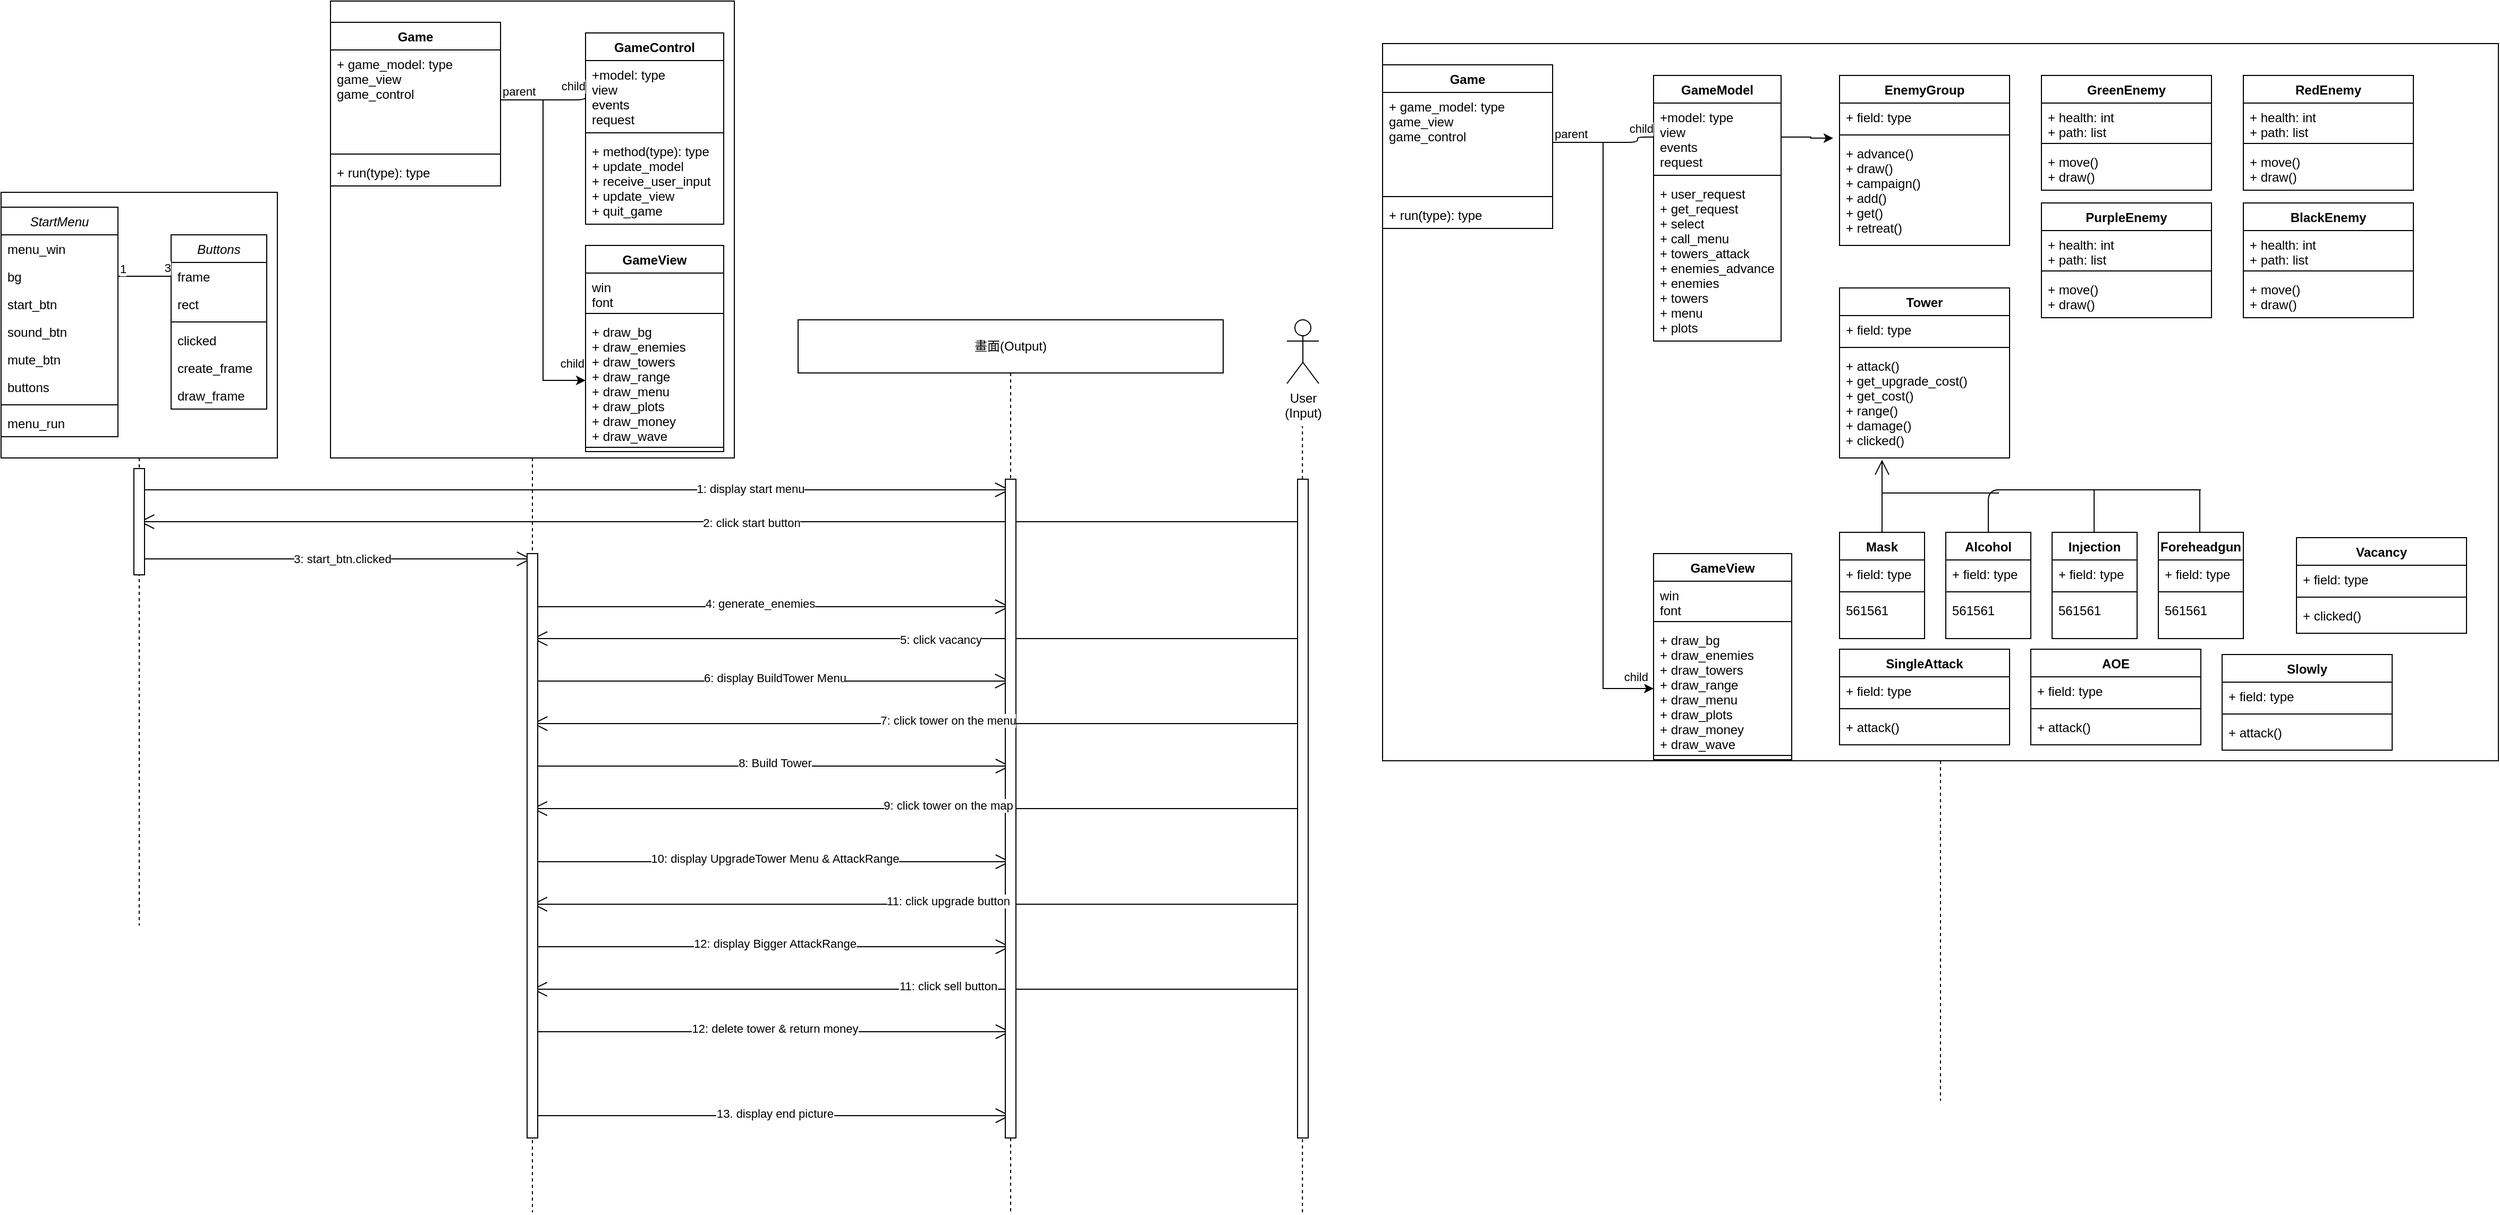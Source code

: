 <mxfile version="14.9.5" type="github">
  <diagram id="C5RBs43oDa-KdzZeNtuy" name="Page-1">
    <mxGraphModel dx="1303" dy="748" grid="1" gridSize="10" guides="1" tooltips="1" connect="1" arrows="1" fold="1" page="1" pageScale="1" pageWidth="1654" pageHeight="1169" math="0" shadow="0">
      <root>
        <mxCell id="WIyWlLk6GJQsqaUBKTNV-0" />
        <mxCell id="WIyWlLk6GJQsqaUBKTNV-1" parent="WIyWlLk6GJQsqaUBKTNV-0" />
        <mxCell id="nteBSBuD71TsZTLeSuAN-41" value="" style="shape=umlLifeline;perimeter=lifelinePerimeter;whiteSpace=wrap;html=1;container=1;collapsible=0;recursiveResize=0;outlineConnect=0;size=250;" parent="WIyWlLk6GJQsqaUBKTNV-1" vertex="1">
          <mxGeometry x="40" y="300" width="260" height="690" as="geometry" />
        </mxCell>
        <mxCell id="nteBSBuD71TsZTLeSuAN-6" value="StartMenu" style="swimlane;fontStyle=2;align=center;verticalAlign=top;childLayout=stackLayout;horizontal=1;startSize=26;horizontalStack=0;resizeParent=1;resizeLast=0;collapsible=1;marginBottom=0;rounded=0;shadow=0;strokeWidth=1;" parent="nteBSBuD71TsZTLeSuAN-41" vertex="1">
          <mxGeometry y="14" width="110" height="216" as="geometry">
            <mxRectangle x="220" y="30" width="160" height="26" as="alternateBounds" />
          </mxGeometry>
        </mxCell>
        <mxCell id="nteBSBuD71TsZTLeSuAN-7" value="menu_win" style="text;align=left;verticalAlign=top;spacingLeft=4;spacingRight=4;overflow=hidden;rotatable=0;points=[[0,0.5],[1,0.5]];portConstraint=eastwest;" parent="nteBSBuD71TsZTLeSuAN-6" vertex="1">
          <mxGeometry y="26" width="110" height="26" as="geometry" />
        </mxCell>
        <mxCell id="nteBSBuD71TsZTLeSuAN-8" value="bg" style="text;align=left;verticalAlign=top;spacingLeft=4;spacingRight=4;overflow=hidden;rotatable=0;points=[[0,0.5],[1,0.5]];portConstraint=eastwest;rounded=0;shadow=0;html=0;" parent="nteBSBuD71TsZTLeSuAN-6" vertex="1">
          <mxGeometry y="52" width="110" height="26" as="geometry" />
        </mxCell>
        <mxCell id="nteBSBuD71TsZTLeSuAN-9" value="start_btn" style="text;align=left;verticalAlign=top;spacingLeft=4;spacingRight=4;overflow=hidden;rotatable=0;points=[[0,0.5],[1,0.5]];portConstraint=eastwest;rounded=0;shadow=0;html=0;" parent="nteBSBuD71TsZTLeSuAN-6" vertex="1">
          <mxGeometry y="78" width="110" height="26" as="geometry" />
        </mxCell>
        <mxCell id="nteBSBuD71TsZTLeSuAN-10" value="sound_btn" style="text;align=left;verticalAlign=top;spacingLeft=4;spacingRight=4;overflow=hidden;rotatable=0;points=[[0,0.5],[1,0.5]];portConstraint=eastwest;rounded=0;shadow=0;html=0;" parent="nteBSBuD71TsZTLeSuAN-6" vertex="1">
          <mxGeometry y="104" width="110" height="26" as="geometry" />
        </mxCell>
        <mxCell id="nteBSBuD71TsZTLeSuAN-11" value="mute_btn" style="text;align=left;verticalAlign=top;spacingLeft=4;spacingRight=4;overflow=hidden;rotatable=0;points=[[0,0.5],[1,0.5]];portConstraint=eastwest;rounded=0;shadow=0;html=0;" parent="nteBSBuD71TsZTLeSuAN-6" vertex="1">
          <mxGeometry y="130" width="110" height="26" as="geometry" />
        </mxCell>
        <mxCell id="nteBSBuD71TsZTLeSuAN-12" value="buttons" style="text;align=left;verticalAlign=top;spacingLeft=4;spacingRight=4;overflow=hidden;rotatable=0;points=[[0,0.5],[1,0.5]];portConstraint=eastwest;rounded=0;shadow=0;html=0;" parent="nteBSBuD71TsZTLeSuAN-6" vertex="1">
          <mxGeometry y="156" width="110" height="26" as="geometry" />
        </mxCell>
        <mxCell id="nteBSBuD71TsZTLeSuAN-14" value="" style="line;html=1;strokeWidth=1;align=left;verticalAlign=middle;spacingTop=-1;spacingLeft=3;spacingRight=3;rotatable=0;labelPosition=right;points=[];portConstraint=eastwest;" parent="nteBSBuD71TsZTLeSuAN-6" vertex="1">
          <mxGeometry y="182" width="110" height="8" as="geometry" />
        </mxCell>
        <mxCell id="nteBSBuD71TsZTLeSuAN-15" value="menu_run" style="text;align=left;verticalAlign=top;spacingLeft=4;spacingRight=4;overflow=hidden;rotatable=0;points=[[0,0.5],[1,0.5]];portConstraint=eastwest;" parent="nteBSBuD71TsZTLeSuAN-6" vertex="1">
          <mxGeometry y="190" width="110" height="26" as="geometry" />
        </mxCell>
        <mxCell id="nteBSBuD71TsZTLeSuAN-18" value="Buttons" style="swimlane;fontStyle=2;align=center;verticalAlign=top;childLayout=stackLayout;horizontal=1;startSize=26;horizontalStack=0;resizeParent=1;resizeLast=0;collapsible=1;marginBottom=0;rounded=0;shadow=0;strokeWidth=1;" parent="nteBSBuD71TsZTLeSuAN-41" vertex="1">
          <mxGeometry x="160" y="40" width="90" height="164" as="geometry">
            <mxRectangle x="220" y="30" width="160" height="26" as="alternateBounds" />
          </mxGeometry>
        </mxCell>
        <mxCell id="nteBSBuD71TsZTLeSuAN-19" value="frame" style="text;align=left;verticalAlign=top;spacingLeft=4;spacingRight=4;overflow=hidden;rotatable=0;points=[[0,0.5],[1,0.5]];portConstraint=eastwest;" parent="nteBSBuD71TsZTLeSuAN-18" vertex="1">
          <mxGeometry y="26" width="90" height="26" as="geometry" />
        </mxCell>
        <mxCell id="nteBSBuD71TsZTLeSuAN-20" value="rect" style="text;align=left;verticalAlign=top;spacingLeft=4;spacingRight=4;overflow=hidden;rotatable=0;points=[[0,0.5],[1,0.5]];portConstraint=eastwest;rounded=0;shadow=0;html=0;" parent="nteBSBuD71TsZTLeSuAN-18" vertex="1">
          <mxGeometry y="52" width="90" height="26" as="geometry" />
        </mxCell>
        <mxCell id="nteBSBuD71TsZTLeSuAN-25" value="" style="line;html=1;strokeWidth=1;align=left;verticalAlign=middle;spacingTop=-1;spacingLeft=3;spacingRight=3;rotatable=0;labelPosition=right;points=[];portConstraint=eastwest;" parent="nteBSBuD71TsZTLeSuAN-18" vertex="1">
          <mxGeometry y="78" width="90" height="8" as="geometry" />
        </mxCell>
        <mxCell id="nteBSBuD71TsZTLeSuAN-28" value="clicked" style="text;align=left;verticalAlign=top;spacingLeft=4;spacingRight=4;overflow=hidden;rotatable=0;points=[[0,0.5],[1,0.5]];portConstraint=eastwest;" parent="nteBSBuD71TsZTLeSuAN-18" vertex="1">
          <mxGeometry y="86" width="90" height="26" as="geometry" />
        </mxCell>
        <mxCell id="nteBSBuD71TsZTLeSuAN-27" value="create_frame" style="text;align=left;verticalAlign=top;spacingLeft=4;spacingRight=4;overflow=hidden;rotatable=0;points=[[0,0.5],[1,0.5]];portConstraint=eastwest;" parent="nteBSBuD71TsZTLeSuAN-18" vertex="1">
          <mxGeometry y="112" width="90" height="26" as="geometry" />
        </mxCell>
        <mxCell id="nteBSBuD71TsZTLeSuAN-26" value="draw_frame" style="text;align=left;verticalAlign=top;spacingLeft=4;spacingRight=4;overflow=hidden;rotatable=0;points=[[0,0.5],[1,0.5]];portConstraint=eastwest;" parent="nteBSBuD71TsZTLeSuAN-18" vertex="1">
          <mxGeometry y="138" width="90" height="26" as="geometry" />
        </mxCell>
        <mxCell id="nteBSBuD71TsZTLeSuAN-36" value="" style="endArrow=none;html=1;edgeStyle=orthogonalEdgeStyle;entryX=0;entryY=0.5;entryDx=0;entryDy=0;exitX=1;exitY=0.5;exitDx=0;exitDy=0;" parent="nteBSBuD71TsZTLeSuAN-41" source="nteBSBuD71TsZTLeSuAN-8" target="nteBSBuD71TsZTLeSuAN-19" edge="1">
          <mxGeometry relative="1" as="geometry">
            <mxPoint x="190" y="-180" as="sourcePoint" />
            <mxPoint x="350" y="-180" as="targetPoint" />
            <Array as="points" />
          </mxGeometry>
        </mxCell>
        <mxCell id="nteBSBuD71TsZTLeSuAN-37" value="1" style="edgeLabel;resizable=0;html=1;align=left;verticalAlign=bottom;" parent="nteBSBuD71TsZTLeSuAN-36" connectable="0" vertex="1">
          <mxGeometry x="-1" relative="1" as="geometry">
            <mxPoint y="1" as="offset" />
          </mxGeometry>
        </mxCell>
        <mxCell id="nteBSBuD71TsZTLeSuAN-38" value="3" style="edgeLabel;resizable=0;html=1;align=right;verticalAlign=bottom;" parent="nteBSBuD71TsZTLeSuAN-36" connectable="0" vertex="1">
          <mxGeometry x="1" relative="1" as="geometry" />
        </mxCell>
        <mxCell id="nteBSBuD71TsZTLeSuAN-75" value="" style="shape=umlLifeline;perimeter=lifelinePerimeter;whiteSpace=wrap;html=1;container=1;collapsible=0;recursiveResize=0;outlineConnect=0;size=430;" parent="WIyWlLk6GJQsqaUBKTNV-1" vertex="1">
          <mxGeometry x="350" y="120" width="380" height="1140" as="geometry" />
        </mxCell>
        <mxCell id="nteBSBuD71TsZTLeSuAN-76" value="Game" style="swimlane;fontStyle=1;align=center;verticalAlign=top;childLayout=stackLayout;horizontal=1;startSize=26;horizontalStack=0;resizeParent=1;resizeParentMax=0;resizeLast=0;collapsible=1;marginBottom=0;" parent="nteBSBuD71TsZTLeSuAN-75" vertex="1">
          <mxGeometry y="20" width="160" height="154" as="geometry" />
        </mxCell>
        <mxCell id="nteBSBuD71TsZTLeSuAN-77" value="+ game_model: type&#xa;game_view&#xa;game_control" style="text;strokeColor=none;fillColor=none;align=left;verticalAlign=top;spacingLeft=4;spacingRight=4;overflow=hidden;rotatable=0;points=[[0,0.5],[1,0.5]];portConstraint=eastwest;" parent="nteBSBuD71TsZTLeSuAN-76" vertex="1">
          <mxGeometry y="26" width="160" height="94" as="geometry" />
        </mxCell>
        <mxCell id="nteBSBuD71TsZTLeSuAN-78" value="" style="line;strokeWidth=1;fillColor=none;align=left;verticalAlign=middle;spacingTop=-1;spacingLeft=3;spacingRight=3;rotatable=0;labelPosition=right;points=[];portConstraint=eastwest;" parent="nteBSBuD71TsZTLeSuAN-76" vertex="1">
          <mxGeometry y="120" width="160" height="8" as="geometry" />
        </mxCell>
        <mxCell id="nteBSBuD71TsZTLeSuAN-79" value="+ run(type): type" style="text;strokeColor=none;fillColor=none;align=left;verticalAlign=top;spacingLeft=4;spacingRight=4;overflow=hidden;rotatable=0;points=[[0,0.5],[1,0.5]];portConstraint=eastwest;" parent="nteBSBuD71TsZTLeSuAN-76" vertex="1">
          <mxGeometry y="128" width="160" height="26" as="geometry" />
        </mxCell>
        <mxCell id="WsGVlpXE8jQ94Zp9YOT2-1" value="GameControl" style="swimlane;fontStyle=1;align=center;verticalAlign=top;childLayout=stackLayout;horizontal=1;startSize=26;horizontalStack=0;resizeParent=1;resizeParentMax=0;resizeLast=0;collapsible=1;marginBottom=0;" parent="nteBSBuD71TsZTLeSuAN-75" vertex="1">
          <mxGeometry x="240" y="30" width="130" height="180" as="geometry" />
        </mxCell>
        <mxCell id="WsGVlpXE8jQ94Zp9YOT2-2" value="+model: type&#xa;view&#xa;events&#xa;request" style="text;strokeColor=none;fillColor=none;align=left;verticalAlign=top;spacingLeft=4;spacingRight=4;overflow=hidden;rotatable=0;points=[[0,0.5],[1,0.5]];portConstraint=eastwest;" parent="WsGVlpXE8jQ94Zp9YOT2-1" vertex="1">
          <mxGeometry y="26" width="130" height="64" as="geometry" />
        </mxCell>
        <mxCell id="WsGVlpXE8jQ94Zp9YOT2-3" value="" style="line;strokeWidth=1;fillColor=none;align=left;verticalAlign=middle;spacingTop=-1;spacingLeft=3;spacingRight=3;rotatable=0;labelPosition=right;points=[];portConstraint=eastwest;" parent="WsGVlpXE8jQ94Zp9YOT2-1" vertex="1">
          <mxGeometry y="90" width="130" height="8" as="geometry" />
        </mxCell>
        <mxCell id="WsGVlpXE8jQ94Zp9YOT2-4" value="+ method(type): type&#xa;+ update_model&#xa;+ receive_user_input&#xa;+ update_view&#xa;+ quit_game" style="text;strokeColor=none;fillColor=none;align=left;verticalAlign=top;spacingLeft=4;spacingRight=4;overflow=hidden;rotatable=0;points=[[0,0.5],[1,0.5]];portConstraint=eastwest;" parent="WsGVlpXE8jQ94Zp9YOT2-1" vertex="1">
          <mxGeometry y="98" width="130" height="82" as="geometry" />
        </mxCell>
        <mxCell id="WsGVlpXE8jQ94Zp9YOT2-5" value="" style="endArrow=none;html=1;edgeStyle=orthogonalEdgeStyle;entryX=0;entryY=0.5;entryDx=0;entryDy=0;" parent="nteBSBuD71TsZTLeSuAN-75" source="nteBSBuD71TsZTLeSuAN-77" target="WsGVlpXE8jQ94Zp9YOT2-2" edge="1">
          <mxGeometry relative="1" as="geometry">
            <mxPoint x="270" y="190" as="sourcePoint" />
            <mxPoint x="430" y="190" as="targetPoint" />
            <Array as="points">
              <mxPoint x="240" y="93" />
            </Array>
          </mxGeometry>
        </mxCell>
        <mxCell id="WsGVlpXE8jQ94Zp9YOT2-6" value="parent" style="edgeLabel;resizable=0;html=1;align=left;verticalAlign=bottom;" parent="WsGVlpXE8jQ94Zp9YOT2-5" connectable="0" vertex="1">
          <mxGeometry x="-1" relative="1" as="geometry" />
        </mxCell>
        <mxCell id="WsGVlpXE8jQ94Zp9YOT2-7" value="child" style="edgeLabel;resizable=0;html=1;align=right;verticalAlign=bottom;" parent="WsGVlpXE8jQ94Zp9YOT2-5" connectable="0" vertex="1">
          <mxGeometry x="1" relative="1" as="geometry" />
        </mxCell>
        <mxCell id="xVPf7gCmZr87tb3wmCdW-0" value="GameView" style="swimlane;fontStyle=1;align=center;verticalAlign=top;childLayout=stackLayout;horizontal=1;startSize=26;horizontalStack=0;resizeParent=1;resizeParentMax=0;resizeLast=0;collapsible=1;marginBottom=0;" parent="nteBSBuD71TsZTLeSuAN-75" vertex="1">
          <mxGeometry x="240" y="230" width="130" height="194" as="geometry" />
        </mxCell>
        <mxCell id="xVPf7gCmZr87tb3wmCdW-1" value="win&#xa;font" style="text;strokeColor=none;fillColor=none;align=left;verticalAlign=top;spacingLeft=4;spacingRight=4;overflow=hidden;rotatable=0;points=[[0,0.5],[1,0.5]];portConstraint=eastwest;" parent="xVPf7gCmZr87tb3wmCdW-0" vertex="1">
          <mxGeometry y="26" width="130" height="34" as="geometry" />
        </mxCell>
        <mxCell id="xVPf7gCmZr87tb3wmCdW-4" value="" style="line;strokeWidth=1;fillColor=none;align=left;verticalAlign=middle;spacingTop=-1;spacingLeft=3;spacingRight=3;rotatable=0;labelPosition=right;points=[];portConstraint=eastwest;" parent="xVPf7gCmZr87tb3wmCdW-0" vertex="1">
          <mxGeometry y="60" width="130" height="8" as="geometry" />
        </mxCell>
        <mxCell id="xVPf7gCmZr87tb3wmCdW-3" value="+ draw_bg&#xa;+ draw_enemies&#xa;+ draw_towers&#xa;+ draw_range&#xa;+ draw_menu&#xa;+ draw_plots&#xa;+ draw_money&#xa;+ draw_wave" style="text;strokeColor=none;fillColor=none;align=left;verticalAlign=top;spacingLeft=4;spacingRight=4;overflow=hidden;rotatable=0;points=[[0,0.5],[1,0.5]];portConstraint=eastwest;" parent="xVPf7gCmZr87tb3wmCdW-0" vertex="1">
          <mxGeometry y="68" width="130" height="118" as="geometry" />
        </mxCell>
        <mxCell id="xVPf7gCmZr87tb3wmCdW-2" value="" style="line;strokeWidth=1;fillColor=none;align=left;verticalAlign=middle;spacingTop=-1;spacingLeft=3;spacingRight=3;rotatable=0;labelPosition=right;points=[];portConstraint=eastwest;" parent="xVPf7gCmZr87tb3wmCdW-0" vertex="1">
          <mxGeometry y="186" width="130" height="8" as="geometry" />
        </mxCell>
        <mxCell id="_9xJ0etyTuwBOQNqY4Xb-1" style="edgeStyle=orthogonalEdgeStyle;rounded=0;orthogonalLoop=1;jettySize=auto;html=1;exitX=1;exitY=0.5;exitDx=0;exitDy=0;entryX=0;entryY=0.5;entryDx=0;entryDy=0;" parent="nteBSBuD71TsZTLeSuAN-75" source="nteBSBuD71TsZTLeSuAN-77" target="xVPf7gCmZr87tb3wmCdW-3" edge="1">
          <mxGeometry relative="1" as="geometry" />
        </mxCell>
        <mxCell id="FuftLEzkUaYSENS9leVJ-4" value="child" style="edgeLabel;resizable=0;html=1;align=right;verticalAlign=bottom;" parent="nteBSBuD71TsZTLeSuAN-75" connectable="0" vertex="1">
          <mxGeometry x="239.999" y="349.996" as="geometry" />
        </mxCell>
        <mxCell id="nteBSBuD71TsZTLeSuAN-73" value="" style="endArrow=open;endFill=1;endSize=12;html=1;" parent="WIyWlLk6GJQsqaUBKTNV-1" source="nteBSBuD71TsZTLeSuAN-41" target="nteBSBuD71TsZTLeSuAN-75" edge="1">
          <mxGeometry width="160" relative="1" as="geometry">
            <mxPoint x="380" y="940" as="sourcePoint" />
            <mxPoint x="540" y="940" as="targetPoint" />
          </mxGeometry>
        </mxCell>
        <mxCell id="nteBSBuD71TsZTLeSuAN-74" value="3: start_btn.clicked" style="edgeLabel;html=1;align=center;verticalAlign=middle;resizable=0;points=[];" parent="nteBSBuD71TsZTLeSuAN-73" vertex="1" connectable="0">
          <mxGeometry x="0.105" relative="1" as="geometry">
            <mxPoint x="-13" as="offset" />
          </mxGeometry>
        </mxCell>
        <mxCell id="WsGVlpXE8jQ94Zp9YOT2-0" value="畫面(Output)" style="shape=umlLifeline;perimeter=lifelinePerimeter;whiteSpace=wrap;html=1;container=1;collapsible=0;recursiveResize=0;outlineConnect=0;size=50;" parent="WIyWlLk6GJQsqaUBKTNV-1" vertex="1">
          <mxGeometry x="790" y="420" width="400" height="840" as="geometry" />
        </mxCell>
        <mxCell id="6SKt-l0n7SF471skI_Mj-5" value="" style="endArrow=open;endFill=1;endSize=12;html=1;" parent="WIyWlLk6GJQsqaUBKTNV-1" target="WsGVlpXE8jQ94Zp9YOT2-0" edge="1">
          <mxGeometry width="160" relative="1" as="geometry">
            <mxPoint x="540" y="690" as="sourcePoint" />
            <mxPoint x="700" y="690" as="targetPoint" />
          </mxGeometry>
        </mxCell>
        <mxCell id="PEocMXkibnuBXIMPjLkJ-4" value="4: generate_enemies" style="edgeLabel;html=1;align=center;verticalAlign=middle;resizable=0;points=[];" parent="WIyWlLk6GJQsqaUBKTNV-1" vertex="1" connectable="0">
          <mxGeometry x="760" y="686" as="geometry">
            <mxPoint x="-6" y="1" as="offset" />
          </mxGeometry>
        </mxCell>
        <mxCell id="PEocMXkibnuBXIMPjLkJ-9" value="" style="endArrow=open;endFill=1;endSize=12;html=1;" parent="WIyWlLk6GJQsqaUBKTNV-1" source="nteBSBuD71TsZTLeSuAN-75" target="WsGVlpXE8jQ94Zp9YOT2-0" edge="1">
          <mxGeometry width="160" relative="1" as="geometry">
            <mxPoint x="550" y="830" as="sourcePoint" />
            <mxPoint x="800" y="830" as="targetPoint" />
            <Array as="points">
              <mxPoint x="630" y="760" />
              <mxPoint x="870" y="760" />
            </Array>
          </mxGeometry>
        </mxCell>
        <mxCell id="yFMV36JGLBhfF26aKYtW-0" value="User&lt;br&gt;(Input)" style="shape=umlActor;verticalLabelPosition=bottom;verticalAlign=top;html=1;outlineConnect=0;" parent="WIyWlLk6GJQsqaUBKTNV-1" vertex="1">
          <mxGeometry x="1250" y="420" width="30" height="60" as="geometry" />
        </mxCell>
        <mxCell id="yFMV36JGLBhfF26aKYtW-2" value="" style="endArrow=none;dashed=1;html=1;" parent="WIyWlLk6GJQsqaUBKTNV-1" edge="1">
          <mxGeometry width="50" height="50" relative="1" as="geometry">
            <mxPoint x="1264.6" y="1260" as="sourcePoint" />
            <mxPoint x="1264.6" y="520" as="targetPoint" />
            <Array as="points" />
          </mxGeometry>
        </mxCell>
        <mxCell id="yFMV36JGLBhfF26aKYtW-3" value="" style="endArrow=open;endFill=1;endSize=12;html=1;" parent="WIyWlLk6GJQsqaUBKTNV-1" target="nteBSBuD71TsZTLeSuAN-41" edge="1">
          <mxGeometry width="160" relative="1" as="geometry">
            <mxPoint x="1260" y="610" as="sourcePoint" />
            <mxPoint x="900" y="700" as="targetPoint" />
            <Array as="points">
              <mxPoint x="660" y="610" />
            </Array>
          </mxGeometry>
        </mxCell>
        <mxCell id="umOGOfVlJquVvVRO5XKf-19" value="" style="shape=umlLifeline;perimeter=lifelinePerimeter;whiteSpace=wrap;html=1;container=1;collapsible=0;recursiveResize=0;outlineConnect=0;size=675;" parent="WIyWlLk6GJQsqaUBKTNV-1" vertex="1">
          <mxGeometry x="1340" y="160" width="1050" height="995" as="geometry" />
        </mxCell>
        <mxCell id="umOGOfVlJquVvVRO5XKf-20" value="Game" style="swimlane;fontStyle=1;align=center;verticalAlign=top;childLayout=stackLayout;horizontal=1;startSize=26;horizontalStack=0;resizeParent=1;resizeParentMax=0;resizeLast=0;collapsible=1;marginBottom=0;" parent="umOGOfVlJquVvVRO5XKf-19" vertex="1">
          <mxGeometry y="20" width="160" height="154" as="geometry" />
        </mxCell>
        <mxCell id="umOGOfVlJquVvVRO5XKf-21" value="+ game_model: type&#xa;game_view&#xa;game_control" style="text;strokeColor=none;fillColor=none;align=left;verticalAlign=top;spacingLeft=4;spacingRight=4;overflow=hidden;rotatable=0;points=[[0,0.5],[1,0.5]];portConstraint=eastwest;" parent="umOGOfVlJquVvVRO5XKf-20" vertex="1">
          <mxGeometry y="26" width="160" height="94" as="geometry" />
        </mxCell>
        <mxCell id="umOGOfVlJquVvVRO5XKf-22" value="" style="line;strokeWidth=1;fillColor=none;align=left;verticalAlign=middle;spacingTop=-1;spacingLeft=3;spacingRight=3;rotatable=0;labelPosition=right;points=[];portConstraint=eastwest;" parent="umOGOfVlJquVvVRO5XKf-20" vertex="1">
          <mxGeometry y="120" width="160" height="8" as="geometry" />
        </mxCell>
        <mxCell id="umOGOfVlJquVvVRO5XKf-23" value="+ run(type): type" style="text;strokeColor=none;fillColor=none;align=left;verticalAlign=top;spacingLeft=4;spacingRight=4;overflow=hidden;rotatable=0;points=[[0,0.5],[1,0.5]];portConstraint=eastwest;" parent="umOGOfVlJquVvVRO5XKf-20" vertex="1">
          <mxGeometry y="128" width="160" height="26" as="geometry" />
        </mxCell>
        <mxCell id="umOGOfVlJquVvVRO5XKf-24" value="GameModel" style="swimlane;fontStyle=1;align=center;verticalAlign=top;childLayout=stackLayout;horizontal=1;startSize=26;horizontalStack=0;resizeParent=1;resizeParentMax=0;resizeLast=0;collapsible=1;marginBottom=0;" parent="umOGOfVlJquVvVRO5XKf-19" vertex="1">
          <mxGeometry x="255" y="30" width="120" height="250" as="geometry" />
        </mxCell>
        <mxCell id="umOGOfVlJquVvVRO5XKf-25" value="+model: type&#xa;view&#xa;events&#xa;request" style="text;strokeColor=none;fillColor=none;align=left;verticalAlign=top;spacingLeft=4;spacingRight=4;overflow=hidden;rotatable=0;points=[[0,0.5],[1,0.5]];portConstraint=eastwest;" parent="umOGOfVlJquVvVRO5XKf-24" vertex="1">
          <mxGeometry y="26" width="120" height="64" as="geometry" />
        </mxCell>
        <mxCell id="umOGOfVlJquVvVRO5XKf-26" value="" style="line;strokeWidth=1;fillColor=none;align=left;verticalAlign=middle;spacingTop=-1;spacingLeft=3;spacingRight=3;rotatable=0;labelPosition=right;points=[];portConstraint=eastwest;" parent="umOGOfVlJquVvVRO5XKf-24" vertex="1">
          <mxGeometry y="90" width="120" height="8" as="geometry" />
        </mxCell>
        <mxCell id="umOGOfVlJquVvVRO5XKf-27" value="+ user_request&#xa;+ get_request&#xa;+ select&#xa;+ call_menu&#xa;+ towers_attack&#xa;+ enemies_advance&#xa;+ enemies&#xa;+ towers&#xa;+ menu&#xa;+ plots" style="text;strokeColor=none;fillColor=none;align=left;verticalAlign=top;spacingLeft=4;spacingRight=4;overflow=hidden;rotatable=0;points=[[0,0.5],[1,0.5]];portConstraint=eastwest;" parent="umOGOfVlJquVvVRO5XKf-24" vertex="1">
          <mxGeometry y="98" width="120" height="152" as="geometry" />
        </mxCell>
        <mxCell id="umOGOfVlJquVvVRO5XKf-28" value="" style="endArrow=none;html=1;edgeStyle=orthogonalEdgeStyle;entryX=0;entryY=0.5;entryDx=0;entryDy=0;" parent="umOGOfVlJquVvVRO5XKf-19" source="umOGOfVlJquVvVRO5XKf-21" target="umOGOfVlJquVvVRO5XKf-25" edge="1">
          <mxGeometry relative="1" as="geometry">
            <mxPoint x="270" y="190" as="sourcePoint" />
            <mxPoint x="430" y="190" as="targetPoint" />
            <Array as="points">
              <mxPoint x="240" y="93" />
              <mxPoint x="240" y="88" />
            </Array>
          </mxGeometry>
        </mxCell>
        <mxCell id="umOGOfVlJquVvVRO5XKf-29" value="parent" style="edgeLabel;resizable=0;html=1;align=left;verticalAlign=bottom;" parent="umOGOfVlJquVvVRO5XKf-28" connectable="0" vertex="1">
          <mxGeometry x="-1" relative="1" as="geometry" />
        </mxCell>
        <mxCell id="umOGOfVlJquVvVRO5XKf-30" value="child" style="edgeLabel;resizable=0;html=1;align=right;verticalAlign=bottom;" parent="umOGOfVlJquVvVRO5XKf-28" connectable="0" vertex="1">
          <mxGeometry x="1" relative="1" as="geometry" />
        </mxCell>
        <mxCell id="umOGOfVlJquVvVRO5XKf-31" value="GameView" style="swimlane;fontStyle=1;align=center;verticalAlign=top;childLayout=stackLayout;horizontal=1;startSize=26;horizontalStack=0;resizeParent=1;resizeParentMax=0;resizeLast=0;collapsible=1;marginBottom=0;" parent="umOGOfVlJquVvVRO5XKf-19" vertex="1">
          <mxGeometry x="255" y="480" width="130" height="194" as="geometry" />
        </mxCell>
        <mxCell id="umOGOfVlJquVvVRO5XKf-32" value="win&#xa;font" style="text;strokeColor=none;fillColor=none;align=left;verticalAlign=top;spacingLeft=4;spacingRight=4;overflow=hidden;rotatable=0;points=[[0,0.5],[1,0.5]];portConstraint=eastwest;" parent="umOGOfVlJquVvVRO5XKf-31" vertex="1">
          <mxGeometry y="26" width="130" height="34" as="geometry" />
        </mxCell>
        <mxCell id="umOGOfVlJquVvVRO5XKf-33" value="" style="line;strokeWidth=1;fillColor=none;align=left;verticalAlign=middle;spacingTop=-1;spacingLeft=3;spacingRight=3;rotatable=0;labelPosition=right;points=[];portConstraint=eastwest;" parent="umOGOfVlJquVvVRO5XKf-31" vertex="1">
          <mxGeometry y="60" width="130" height="8" as="geometry" />
        </mxCell>
        <mxCell id="umOGOfVlJquVvVRO5XKf-34" value="+ draw_bg&#xa;+ draw_enemies&#xa;+ draw_towers&#xa;+ draw_range&#xa;+ draw_menu&#xa;+ draw_plots&#xa;+ draw_money&#xa;+ draw_wave" style="text;strokeColor=none;fillColor=none;align=left;verticalAlign=top;spacingLeft=4;spacingRight=4;overflow=hidden;rotatable=0;points=[[0,0.5],[1,0.5]];portConstraint=eastwest;" parent="umOGOfVlJquVvVRO5XKf-31" vertex="1">
          <mxGeometry y="68" width="130" height="118" as="geometry" />
        </mxCell>
        <mxCell id="umOGOfVlJquVvVRO5XKf-35" value="" style="line;strokeWidth=1;fillColor=none;align=left;verticalAlign=middle;spacingTop=-1;spacingLeft=3;spacingRight=3;rotatable=0;labelPosition=right;points=[];portConstraint=eastwest;" parent="umOGOfVlJquVvVRO5XKf-31" vertex="1">
          <mxGeometry y="186" width="130" height="8" as="geometry" />
        </mxCell>
        <mxCell id="umOGOfVlJquVvVRO5XKf-36" style="edgeStyle=orthogonalEdgeStyle;rounded=0;orthogonalLoop=1;jettySize=auto;html=1;exitX=1;exitY=0.5;exitDx=0;exitDy=0;entryX=0;entryY=0.5;entryDx=0;entryDy=0;" parent="umOGOfVlJquVvVRO5XKf-19" source="umOGOfVlJquVvVRO5XKf-21" target="umOGOfVlJquVvVRO5XKf-34" edge="1">
          <mxGeometry relative="1" as="geometry" />
        </mxCell>
        <mxCell id="umOGOfVlJquVvVRO5XKf-37" value="child" style="edgeLabel;resizable=0;html=1;align=right;verticalAlign=bottom;" parent="umOGOfVlJquVvVRO5XKf-19" connectable="0" vertex="1">
          <mxGeometry x="249.999" y="459.996" as="geometry">
            <mxPoint x="1" y="145" as="offset" />
          </mxGeometry>
        </mxCell>
        <mxCell id="0SJmJpMR81CniCjTsvdg-16" value="EnemyGroup" style="swimlane;fontStyle=1;align=center;verticalAlign=top;childLayout=stackLayout;horizontal=1;startSize=26;horizontalStack=0;resizeParent=1;resizeParentMax=0;resizeLast=0;collapsible=1;marginBottom=0;" parent="umOGOfVlJquVvVRO5XKf-19" vertex="1">
          <mxGeometry x="430" y="30" width="160" height="160" as="geometry">
            <mxRectangle x="1200" y="520" width="110" height="26" as="alternateBounds" />
          </mxGeometry>
        </mxCell>
        <mxCell id="0SJmJpMR81CniCjTsvdg-17" value="+ field: type" style="text;strokeColor=none;fillColor=none;align=left;verticalAlign=top;spacingLeft=4;spacingRight=4;overflow=hidden;rotatable=0;points=[[0,0.5],[1,0.5]];portConstraint=eastwest;" parent="0SJmJpMR81CniCjTsvdg-16" vertex="1">
          <mxGeometry y="26" width="160" height="26" as="geometry" />
        </mxCell>
        <mxCell id="0SJmJpMR81CniCjTsvdg-18" value="" style="line;strokeWidth=1;fillColor=none;align=left;verticalAlign=middle;spacingTop=-1;spacingLeft=3;spacingRight=3;rotatable=0;labelPosition=right;points=[];portConstraint=eastwest;" parent="0SJmJpMR81CniCjTsvdg-16" vertex="1">
          <mxGeometry y="52" width="160" height="8" as="geometry" />
        </mxCell>
        <mxCell id="0SJmJpMR81CniCjTsvdg-19" value="+ advance()&#xa;+ draw()&#xa;+ campaign()&#xa;+ add()&#xa;+ get()&#xa;+ retreat()" style="text;strokeColor=none;fillColor=none;align=left;verticalAlign=top;spacingLeft=4;spacingRight=4;overflow=hidden;rotatable=0;points=[[0,0.5],[1,0.5]];portConstraint=eastwest;" parent="0SJmJpMR81CniCjTsvdg-16" vertex="1">
          <mxGeometry y="60" width="160" height="100" as="geometry" />
        </mxCell>
        <mxCell id="_nXWcierhaTBSfkVUFGh-6" value="Tower" style="swimlane;fontStyle=1;align=center;verticalAlign=top;childLayout=stackLayout;horizontal=1;startSize=26;horizontalStack=0;resizeParent=1;resizeParentMax=0;resizeLast=0;collapsible=1;marginBottom=0;" parent="umOGOfVlJquVvVRO5XKf-19" vertex="1">
          <mxGeometry x="430" y="230" width="160" height="160" as="geometry">
            <mxRectangle x="1200" y="520" width="110" height="26" as="alternateBounds" />
          </mxGeometry>
        </mxCell>
        <mxCell id="_nXWcierhaTBSfkVUFGh-7" value="+ field: type" style="text;strokeColor=none;fillColor=none;align=left;verticalAlign=top;spacingLeft=4;spacingRight=4;overflow=hidden;rotatable=0;points=[[0,0.5],[1,0.5]];portConstraint=eastwest;" parent="_nXWcierhaTBSfkVUFGh-6" vertex="1">
          <mxGeometry y="26" width="160" height="26" as="geometry" />
        </mxCell>
        <mxCell id="_nXWcierhaTBSfkVUFGh-8" value="" style="line;strokeWidth=1;fillColor=none;align=left;verticalAlign=middle;spacingTop=-1;spacingLeft=3;spacingRight=3;rotatable=0;labelPosition=right;points=[];portConstraint=eastwest;" parent="_nXWcierhaTBSfkVUFGh-6" vertex="1">
          <mxGeometry y="52" width="160" height="8" as="geometry" />
        </mxCell>
        <mxCell id="_nXWcierhaTBSfkVUFGh-9" value="+ attack()&#xa;+ get_upgrade_cost()&#xa;+ get_cost()&#xa;+ range()&#xa;+ damage()&#xa;+ clicked()&#xa;" style="text;strokeColor=none;fillColor=none;align=left;verticalAlign=top;spacingLeft=4;spacingRight=4;overflow=hidden;rotatable=0;points=[[0,0.5],[1,0.5]];portConstraint=eastwest;" parent="_nXWcierhaTBSfkVUFGh-6" vertex="1">
          <mxGeometry y="60" width="160" height="100" as="geometry" />
        </mxCell>
        <mxCell id="nRD9O-43vGrObtDQIyZD-0" value="Mask" style="swimlane;fontStyle=1;align=center;verticalAlign=top;childLayout=stackLayout;horizontal=1;startSize=26;horizontalStack=0;resizeParent=1;resizeParentMax=0;resizeLast=0;collapsible=1;marginBottom=0;" parent="umOGOfVlJquVvVRO5XKf-19" vertex="1">
          <mxGeometry x="430" y="460" width="80" height="100" as="geometry">
            <mxRectangle x="1200" y="520" width="110" height="26" as="alternateBounds" />
          </mxGeometry>
        </mxCell>
        <mxCell id="nRD9O-43vGrObtDQIyZD-1" value="+ field: type" style="text;strokeColor=none;fillColor=none;align=left;verticalAlign=top;spacingLeft=4;spacingRight=4;overflow=hidden;rotatable=0;points=[[0,0.5],[1,0.5]];portConstraint=eastwest;" parent="nRD9O-43vGrObtDQIyZD-0" vertex="1">
          <mxGeometry y="26" width="80" height="26" as="geometry" />
        </mxCell>
        <mxCell id="nRD9O-43vGrObtDQIyZD-2" value="" style="line;strokeWidth=1;fillColor=none;align=left;verticalAlign=middle;spacingTop=-1;spacingLeft=3;spacingRight=3;rotatable=0;labelPosition=right;points=[];portConstraint=eastwest;" parent="nRD9O-43vGrObtDQIyZD-0" vertex="1">
          <mxGeometry y="52" width="80" height="8" as="geometry" />
        </mxCell>
        <mxCell id="nRD9O-43vGrObtDQIyZD-3" value="561561" style="text;strokeColor=none;fillColor=none;align=left;verticalAlign=top;spacingLeft=4;spacingRight=4;overflow=hidden;rotatable=0;points=[[0,0.5],[1,0.5]];portConstraint=eastwest;" parent="nRD9O-43vGrObtDQIyZD-0" vertex="1">
          <mxGeometry y="60" width="80" height="40" as="geometry" />
        </mxCell>
        <mxCell id="umOGOfVlJquVvVRO5XKf-40" style="edgeStyle=orthogonalEdgeStyle;rounded=0;orthogonalLoop=1;jettySize=auto;html=1;exitX=1;exitY=0.5;exitDx=0;exitDy=0;" parent="nRD9O-43vGrObtDQIyZD-0" source="nRD9O-43vGrObtDQIyZD-1" target="nRD9O-43vGrObtDQIyZD-1" edge="1">
          <mxGeometry relative="1" as="geometry" />
        </mxCell>
        <mxCell id="nRD9O-43vGrObtDQIyZD-4" value="Alcohol" style="swimlane;fontStyle=1;align=center;verticalAlign=top;childLayout=stackLayout;horizontal=1;startSize=26;horizontalStack=0;resizeParent=1;resizeParentMax=0;resizeLast=0;collapsible=1;marginBottom=0;" parent="umOGOfVlJquVvVRO5XKf-19" vertex="1">
          <mxGeometry x="530" y="460" width="80" height="100" as="geometry">
            <mxRectangle x="1200" y="520" width="110" height="26" as="alternateBounds" />
          </mxGeometry>
        </mxCell>
        <mxCell id="nRD9O-43vGrObtDQIyZD-5" value="+ field: type" style="text;strokeColor=none;fillColor=none;align=left;verticalAlign=top;spacingLeft=4;spacingRight=4;overflow=hidden;rotatable=0;points=[[0,0.5],[1,0.5]];portConstraint=eastwest;" parent="nRD9O-43vGrObtDQIyZD-4" vertex="1">
          <mxGeometry y="26" width="80" height="26" as="geometry" />
        </mxCell>
        <mxCell id="nRD9O-43vGrObtDQIyZD-6" value="" style="line;strokeWidth=1;fillColor=none;align=left;verticalAlign=middle;spacingTop=-1;spacingLeft=3;spacingRight=3;rotatable=0;labelPosition=right;points=[];portConstraint=eastwest;" parent="nRD9O-43vGrObtDQIyZD-4" vertex="1">
          <mxGeometry y="52" width="80" height="8" as="geometry" />
        </mxCell>
        <mxCell id="nRD9O-43vGrObtDQIyZD-7" value="561561" style="text;strokeColor=none;fillColor=none;align=left;verticalAlign=top;spacingLeft=4;spacingRight=4;overflow=hidden;rotatable=0;points=[[0,0.5],[1,0.5]];portConstraint=eastwest;" parent="nRD9O-43vGrObtDQIyZD-4" vertex="1">
          <mxGeometry y="60" width="80" height="40" as="geometry" />
        </mxCell>
        <mxCell id="nRD9O-43vGrObtDQIyZD-8" value="Injection" style="swimlane;fontStyle=1;align=center;verticalAlign=top;childLayout=stackLayout;horizontal=1;startSize=26;horizontalStack=0;resizeParent=1;resizeParentMax=0;resizeLast=0;collapsible=1;marginBottom=0;" parent="umOGOfVlJquVvVRO5XKf-19" vertex="1">
          <mxGeometry x="630" y="460" width="80" height="100" as="geometry">
            <mxRectangle x="1200" y="520" width="110" height="26" as="alternateBounds" />
          </mxGeometry>
        </mxCell>
        <mxCell id="nRD9O-43vGrObtDQIyZD-9" value="+ field: type" style="text;strokeColor=none;fillColor=none;align=left;verticalAlign=top;spacingLeft=4;spacingRight=4;overflow=hidden;rotatable=0;points=[[0,0.5],[1,0.5]];portConstraint=eastwest;" parent="nRD9O-43vGrObtDQIyZD-8" vertex="1">
          <mxGeometry y="26" width="80" height="26" as="geometry" />
        </mxCell>
        <mxCell id="nRD9O-43vGrObtDQIyZD-10" value="" style="line;strokeWidth=1;fillColor=none;align=left;verticalAlign=middle;spacingTop=-1;spacingLeft=3;spacingRight=3;rotatable=0;labelPosition=right;points=[];portConstraint=eastwest;" parent="nRD9O-43vGrObtDQIyZD-8" vertex="1">
          <mxGeometry y="52" width="80" height="8" as="geometry" />
        </mxCell>
        <mxCell id="nRD9O-43vGrObtDQIyZD-11" value="561561" style="text;strokeColor=none;fillColor=none;align=left;verticalAlign=top;spacingLeft=4;spacingRight=4;overflow=hidden;rotatable=0;points=[[0,0.5],[1,0.5]];portConstraint=eastwest;" parent="nRD9O-43vGrObtDQIyZD-8" vertex="1">
          <mxGeometry y="60" width="80" height="40" as="geometry" />
        </mxCell>
        <mxCell id="nRD9O-43vGrObtDQIyZD-12" value="Foreheadgun" style="swimlane;fontStyle=1;align=center;verticalAlign=top;childLayout=stackLayout;horizontal=1;startSize=26;horizontalStack=0;resizeParent=1;resizeParentMax=0;resizeLast=0;collapsible=1;marginBottom=0;" parent="umOGOfVlJquVvVRO5XKf-19" vertex="1">
          <mxGeometry x="730" y="460" width="80" height="100" as="geometry">
            <mxRectangle x="1200" y="520" width="110" height="26" as="alternateBounds" />
          </mxGeometry>
        </mxCell>
        <mxCell id="nRD9O-43vGrObtDQIyZD-13" value="+ field: type" style="text;strokeColor=none;fillColor=none;align=left;verticalAlign=top;spacingLeft=4;spacingRight=4;overflow=hidden;rotatable=0;points=[[0,0.5],[1,0.5]];portConstraint=eastwest;" parent="nRD9O-43vGrObtDQIyZD-12" vertex="1">
          <mxGeometry y="26" width="80" height="26" as="geometry" />
        </mxCell>
        <mxCell id="nRD9O-43vGrObtDQIyZD-14" value="" style="line;strokeWidth=1;fillColor=none;align=left;verticalAlign=middle;spacingTop=-1;spacingLeft=3;spacingRight=3;rotatable=0;labelPosition=right;points=[];portConstraint=eastwest;" parent="nRD9O-43vGrObtDQIyZD-12" vertex="1">
          <mxGeometry y="52" width="80" height="8" as="geometry" />
        </mxCell>
        <mxCell id="nRD9O-43vGrObtDQIyZD-15" value="561561" style="text;strokeColor=none;fillColor=none;align=left;verticalAlign=top;spacingLeft=4;spacingRight=4;overflow=hidden;rotatable=0;points=[[0,0.5],[1,0.5]];portConstraint=eastwest;" parent="nRD9O-43vGrObtDQIyZD-12" vertex="1">
          <mxGeometry y="60" width="80" height="40" as="geometry" />
        </mxCell>
        <mxCell id="60Uh1eJPcrLsU_71K7B6-0" value="" style="endArrow=open;endFill=1;endSize=12;html=1;exitX=0.5;exitY=0;exitDx=0;exitDy=0;entryX=0.25;entryY=1.017;entryDx=0;entryDy=0;entryPerimeter=0;" parent="umOGOfVlJquVvVRO5XKf-19" source="nRD9O-43vGrObtDQIyZD-0" target="_nXWcierhaTBSfkVUFGh-9" edge="1">
          <mxGeometry width="160" relative="1" as="geometry">
            <mxPoint x="730" y="470" as="sourcePoint" />
            <mxPoint x="890" y="470" as="targetPoint" />
          </mxGeometry>
        </mxCell>
        <mxCell id="60Uh1eJPcrLsU_71K7B6-7" value="" style="endArrow=none;html=1;exitX=0.5;exitY=0;exitDx=0;exitDy=0;" parent="umOGOfVlJquVvVRO5XKf-19" edge="1">
          <mxGeometry width="50" height="50" relative="1" as="geometry">
            <mxPoint x="669.58" y="460" as="sourcePoint" />
            <mxPoint x="669.58" y="420" as="targetPoint" />
          </mxGeometry>
        </mxCell>
        <mxCell id="60Uh1eJPcrLsU_71K7B6-6" value="" style="endArrow=none;html=1;exitX=0.5;exitY=0;exitDx=0;exitDy=0;" parent="umOGOfVlJquVvVRO5XKf-19" edge="1">
          <mxGeometry width="50" height="50" relative="1" as="geometry">
            <mxPoint x="769" y="460" as="sourcePoint" />
            <mxPoint x="769" y="420" as="targetPoint" />
          </mxGeometry>
        </mxCell>
        <mxCell id="0SJmJpMR81CniCjTsvdg-0" value="GreenEnemy" style="swimlane;fontStyle=1;align=center;verticalAlign=top;childLayout=stackLayout;horizontal=1;startSize=26;horizontalStack=0;resizeParent=1;resizeParentMax=0;resizeLast=0;collapsible=1;marginBottom=0;" parent="umOGOfVlJquVvVRO5XKf-19" vertex="1">
          <mxGeometry x="620" y="30" width="160" height="108" as="geometry" />
        </mxCell>
        <mxCell id="0SJmJpMR81CniCjTsvdg-1" value="+ health: int&#xa;+ path: list&#xa;" style="text;strokeColor=none;fillColor=none;align=left;verticalAlign=top;spacingLeft=4;spacingRight=4;overflow=hidden;rotatable=0;points=[[0,0.5],[1,0.5]];portConstraint=eastwest;" parent="0SJmJpMR81CniCjTsvdg-0" vertex="1">
          <mxGeometry y="26" width="160" height="34" as="geometry" />
        </mxCell>
        <mxCell id="0SJmJpMR81CniCjTsvdg-2" value="" style="line;strokeWidth=1;fillColor=none;align=left;verticalAlign=middle;spacingTop=-1;spacingLeft=3;spacingRight=3;rotatable=0;labelPosition=right;points=[];portConstraint=eastwest;" parent="0SJmJpMR81CniCjTsvdg-0" vertex="1">
          <mxGeometry y="60" width="160" height="8" as="geometry" />
        </mxCell>
        <mxCell id="0SJmJpMR81CniCjTsvdg-3" value="+ move()&#xa;+ draw()" style="text;strokeColor=none;fillColor=none;align=left;verticalAlign=top;spacingLeft=4;spacingRight=4;overflow=hidden;rotatable=0;points=[[0,0.5],[1,0.5]];portConstraint=eastwest;" parent="0SJmJpMR81CniCjTsvdg-0" vertex="1">
          <mxGeometry y="68" width="160" height="40" as="geometry" />
        </mxCell>
        <mxCell id="0SJmJpMR81CniCjTsvdg-4" value="RedEnemy" style="swimlane;fontStyle=1;align=center;verticalAlign=top;childLayout=stackLayout;horizontal=1;startSize=26;horizontalStack=0;resizeParent=1;resizeParentMax=0;resizeLast=0;collapsible=1;marginBottom=0;" parent="umOGOfVlJquVvVRO5XKf-19" vertex="1">
          <mxGeometry x="810" y="30" width="160" height="108" as="geometry" />
        </mxCell>
        <mxCell id="0SJmJpMR81CniCjTsvdg-5" value="+ health: int&#xa;+ path: list&#xa;" style="text;strokeColor=none;fillColor=none;align=left;verticalAlign=top;spacingLeft=4;spacingRight=4;overflow=hidden;rotatable=0;points=[[0,0.5],[1,0.5]];portConstraint=eastwest;" parent="0SJmJpMR81CniCjTsvdg-4" vertex="1">
          <mxGeometry y="26" width="160" height="34" as="geometry" />
        </mxCell>
        <mxCell id="0SJmJpMR81CniCjTsvdg-6" value="" style="line;strokeWidth=1;fillColor=none;align=left;verticalAlign=middle;spacingTop=-1;spacingLeft=3;spacingRight=3;rotatable=0;labelPosition=right;points=[];portConstraint=eastwest;" parent="0SJmJpMR81CniCjTsvdg-4" vertex="1">
          <mxGeometry y="60" width="160" height="8" as="geometry" />
        </mxCell>
        <mxCell id="0SJmJpMR81CniCjTsvdg-7" value="+ move()&#xa;+ draw()" style="text;strokeColor=none;fillColor=none;align=left;verticalAlign=top;spacingLeft=4;spacingRight=4;overflow=hidden;rotatable=0;points=[[0,0.5],[1,0.5]];portConstraint=eastwest;" parent="0SJmJpMR81CniCjTsvdg-4" vertex="1">
          <mxGeometry y="68" width="160" height="40" as="geometry" />
        </mxCell>
        <mxCell id="0SJmJpMR81CniCjTsvdg-8" value="PurpleEnemy" style="swimlane;fontStyle=1;align=center;verticalAlign=top;childLayout=stackLayout;horizontal=1;startSize=26;horizontalStack=0;resizeParent=1;resizeParentMax=0;resizeLast=0;collapsible=1;marginBottom=0;" parent="umOGOfVlJquVvVRO5XKf-19" vertex="1">
          <mxGeometry x="620" y="150" width="160" height="108" as="geometry" />
        </mxCell>
        <mxCell id="0SJmJpMR81CniCjTsvdg-9" value="+ health: int&#xa;+ path: list&#xa;" style="text;strokeColor=none;fillColor=none;align=left;verticalAlign=top;spacingLeft=4;spacingRight=4;overflow=hidden;rotatable=0;points=[[0,0.5],[1,0.5]];portConstraint=eastwest;" parent="0SJmJpMR81CniCjTsvdg-8" vertex="1">
          <mxGeometry y="26" width="160" height="34" as="geometry" />
        </mxCell>
        <mxCell id="0SJmJpMR81CniCjTsvdg-10" value="" style="line;strokeWidth=1;fillColor=none;align=left;verticalAlign=middle;spacingTop=-1;spacingLeft=3;spacingRight=3;rotatable=0;labelPosition=right;points=[];portConstraint=eastwest;" parent="0SJmJpMR81CniCjTsvdg-8" vertex="1">
          <mxGeometry y="60" width="160" height="8" as="geometry" />
        </mxCell>
        <mxCell id="0SJmJpMR81CniCjTsvdg-11" value="+ move()&#xa;+ draw()" style="text;strokeColor=none;fillColor=none;align=left;verticalAlign=top;spacingLeft=4;spacingRight=4;overflow=hidden;rotatable=0;points=[[0,0.5],[1,0.5]];portConstraint=eastwest;" parent="0SJmJpMR81CniCjTsvdg-8" vertex="1">
          <mxGeometry y="68" width="160" height="40" as="geometry" />
        </mxCell>
        <mxCell id="0SJmJpMR81CniCjTsvdg-12" value="BlackEnemy" style="swimlane;fontStyle=1;align=center;verticalAlign=top;childLayout=stackLayout;horizontal=1;startSize=26;horizontalStack=0;resizeParent=1;resizeParentMax=0;resizeLast=0;collapsible=1;marginBottom=0;" parent="umOGOfVlJquVvVRO5XKf-19" vertex="1">
          <mxGeometry x="810" y="150" width="160" height="108" as="geometry" />
        </mxCell>
        <mxCell id="0SJmJpMR81CniCjTsvdg-13" value="+ health: int&#xa;+ path: list&#xa;" style="text;strokeColor=none;fillColor=none;align=left;verticalAlign=top;spacingLeft=4;spacingRight=4;overflow=hidden;rotatable=0;points=[[0,0.5],[1,0.5]];portConstraint=eastwest;" parent="0SJmJpMR81CniCjTsvdg-12" vertex="1">
          <mxGeometry y="26" width="160" height="34" as="geometry" />
        </mxCell>
        <mxCell id="0SJmJpMR81CniCjTsvdg-14" value="" style="line;strokeWidth=1;fillColor=none;align=left;verticalAlign=middle;spacingTop=-1;spacingLeft=3;spacingRight=3;rotatable=0;labelPosition=right;points=[];portConstraint=eastwest;" parent="0SJmJpMR81CniCjTsvdg-12" vertex="1">
          <mxGeometry y="60" width="160" height="8" as="geometry" />
        </mxCell>
        <mxCell id="0SJmJpMR81CniCjTsvdg-15" value="+ move()&#xa;+ draw()" style="text;strokeColor=none;fillColor=none;align=left;verticalAlign=top;spacingLeft=4;spacingRight=4;overflow=hidden;rotatable=0;points=[[0,0.5],[1,0.5]];portConstraint=eastwest;" parent="0SJmJpMR81CniCjTsvdg-12" vertex="1">
          <mxGeometry y="68" width="160" height="40" as="geometry" />
        </mxCell>
        <mxCell id="_nXWcierhaTBSfkVUFGh-10" value="SingleAttack" style="swimlane;fontStyle=1;align=center;verticalAlign=top;childLayout=stackLayout;horizontal=1;startSize=26;horizontalStack=0;resizeParent=1;resizeParentMax=0;resizeLast=0;collapsible=1;marginBottom=0;" parent="umOGOfVlJquVvVRO5XKf-19" vertex="1">
          <mxGeometry x="430" y="570" width="160" height="90" as="geometry">
            <mxRectangle x="1200" y="520" width="110" height="26" as="alternateBounds" />
          </mxGeometry>
        </mxCell>
        <mxCell id="_nXWcierhaTBSfkVUFGh-11" value="+ field: type" style="text;strokeColor=none;fillColor=none;align=left;verticalAlign=top;spacingLeft=4;spacingRight=4;overflow=hidden;rotatable=0;points=[[0,0.5],[1,0.5]];portConstraint=eastwest;" parent="_nXWcierhaTBSfkVUFGh-10" vertex="1">
          <mxGeometry y="26" width="160" height="26" as="geometry" />
        </mxCell>
        <mxCell id="_nXWcierhaTBSfkVUFGh-12" value="" style="line;strokeWidth=1;fillColor=none;align=left;verticalAlign=middle;spacingTop=-1;spacingLeft=3;spacingRight=3;rotatable=0;labelPosition=right;points=[];portConstraint=eastwest;" parent="_nXWcierhaTBSfkVUFGh-10" vertex="1">
          <mxGeometry y="52" width="160" height="8" as="geometry" />
        </mxCell>
        <mxCell id="_nXWcierhaTBSfkVUFGh-13" value="+ attack()" style="text;strokeColor=none;fillColor=none;align=left;verticalAlign=top;spacingLeft=4;spacingRight=4;overflow=hidden;rotatable=0;points=[[0,0.5],[1,0.5]];portConstraint=eastwest;" parent="_nXWcierhaTBSfkVUFGh-10" vertex="1">
          <mxGeometry y="60" width="160" height="30" as="geometry" />
        </mxCell>
        <mxCell id="HDqix5Ern4VF48CfTh6k-1" value="AOE" style="swimlane;fontStyle=1;align=center;verticalAlign=top;childLayout=stackLayout;horizontal=1;startSize=26;horizontalStack=0;resizeParent=1;resizeParentMax=0;resizeLast=0;collapsible=1;marginBottom=0;" parent="umOGOfVlJquVvVRO5XKf-19" vertex="1">
          <mxGeometry x="610" y="570" width="160" height="90" as="geometry">
            <mxRectangle x="1200" y="520" width="110" height="26" as="alternateBounds" />
          </mxGeometry>
        </mxCell>
        <mxCell id="HDqix5Ern4VF48CfTh6k-2" value="+ field: type" style="text;strokeColor=none;fillColor=none;align=left;verticalAlign=top;spacingLeft=4;spacingRight=4;overflow=hidden;rotatable=0;points=[[0,0.5],[1,0.5]];portConstraint=eastwest;" parent="HDqix5Ern4VF48CfTh6k-1" vertex="1">
          <mxGeometry y="26" width="160" height="26" as="geometry" />
        </mxCell>
        <mxCell id="HDqix5Ern4VF48CfTh6k-3" value="" style="line;strokeWidth=1;fillColor=none;align=left;verticalAlign=middle;spacingTop=-1;spacingLeft=3;spacingRight=3;rotatable=0;labelPosition=right;points=[];portConstraint=eastwest;" parent="HDqix5Ern4VF48CfTh6k-1" vertex="1">
          <mxGeometry y="52" width="160" height="8" as="geometry" />
        </mxCell>
        <mxCell id="HDqix5Ern4VF48CfTh6k-4" value="+ attack()" style="text;strokeColor=none;fillColor=none;align=left;verticalAlign=top;spacingLeft=4;spacingRight=4;overflow=hidden;rotatable=0;points=[[0,0.5],[1,0.5]];portConstraint=eastwest;" parent="HDqix5Ern4VF48CfTh6k-1" vertex="1">
          <mxGeometry y="60" width="160" height="30" as="geometry" />
        </mxCell>
        <mxCell id="umOGOfVlJquVvVRO5XKf-38" style="edgeStyle=orthogonalEdgeStyle;rounded=0;orthogonalLoop=1;jettySize=auto;html=1;exitX=1;exitY=0.5;exitDx=0;exitDy=0;" parent="umOGOfVlJquVvVRO5XKf-19" source="umOGOfVlJquVvVRO5XKf-25" edge="1">
          <mxGeometry relative="1" as="geometry">
            <mxPoint x="424" y="89" as="targetPoint" />
            <Array as="points">
              <mxPoint x="403" y="88" />
              <mxPoint x="403" y="89" />
            </Array>
          </mxGeometry>
        </mxCell>
        <mxCell id="_nXWcierhaTBSfkVUFGh-2" value="Vacancy" style="swimlane;fontStyle=1;align=center;verticalAlign=top;childLayout=stackLayout;horizontal=1;startSize=26;horizontalStack=0;resizeParent=1;resizeParentMax=0;resizeLast=0;collapsible=1;marginBottom=0;" parent="umOGOfVlJquVvVRO5XKf-19" vertex="1">
          <mxGeometry x="860" y="465" width="160" height="90" as="geometry">
            <mxRectangle x="1200" y="520" width="110" height="26" as="alternateBounds" />
          </mxGeometry>
        </mxCell>
        <mxCell id="_nXWcierhaTBSfkVUFGh-3" value="+ field: type" style="text;strokeColor=none;fillColor=none;align=left;verticalAlign=top;spacingLeft=4;spacingRight=4;overflow=hidden;rotatable=0;points=[[0,0.5],[1,0.5]];portConstraint=eastwest;" parent="_nXWcierhaTBSfkVUFGh-2" vertex="1">
          <mxGeometry y="26" width="160" height="26" as="geometry" />
        </mxCell>
        <mxCell id="_nXWcierhaTBSfkVUFGh-4" value="" style="line;strokeWidth=1;fillColor=none;align=left;verticalAlign=middle;spacingTop=-1;spacingLeft=3;spacingRight=3;rotatable=0;labelPosition=right;points=[];portConstraint=eastwest;" parent="_nXWcierhaTBSfkVUFGh-2" vertex="1">
          <mxGeometry y="52" width="160" height="8" as="geometry" />
        </mxCell>
        <mxCell id="_nXWcierhaTBSfkVUFGh-5" value="+ clicked()" style="text;strokeColor=none;fillColor=none;align=left;verticalAlign=top;spacingLeft=4;spacingRight=4;overflow=hidden;rotatable=0;points=[[0,0.5],[1,0.5]];portConstraint=eastwest;" parent="_nXWcierhaTBSfkVUFGh-2" vertex="1">
          <mxGeometry y="60" width="160" height="30" as="geometry" />
        </mxCell>
        <mxCell id="FN2hPRCYBB5Qk7g4aUBJ-0" value="6: display BuildTower Menu" style="edgeLabel;html=1;align=center;verticalAlign=middle;resizable=0;points=[];" parent="WIyWlLk6GJQsqaUBKTNV-1" connectable="0" vertex="1">
          <mxGeometry x="900" y="690" as="geometry">
            <mxPoint x="-132" y="67" as="offset" />
          </mxGeometry>
        </mxCell>
        <mxCell id="FN2hPRCYBB5Qk7g4aUBJ-1" value="" style="endArrow=open;endFill=1;endSize=12;html=1;" parent="WIyWlLk6GJQsqaUBKTNV-1" target="nteBSBuD71TsZTLeSuAN-75" edge="1">
          <mxGeometry width="160" relative="1" as="geometry">
            <mxPoint x="1260" y="800" as="sourcePoint" />
            <mxPoint x="539.75" y="840" as="targetPoint" />
            <Array as="points">
              <mxPoint x="1040" y="800" />
              <mxPoint x="740" y="800" />
              <mxPoint x="580" y="800" />
            </Array>
          </mxGeometry>
        </mxCell>
        <mxCell id="FN2hPRCYBB5Qk7g4aUBJ-4" value="" style="endArrow=open;endFill=1;endSize=12;html=1;" parent="WIyWlLk6GJQsqaUBKTNV-1" edge="1">
          <mxGeometry width="160" relative="1" as="geometry">
            <mxPoint x="540" y="840" as="sourcePoint" />
            <mxPoint x="990" y="840" as="targetPoint" />
            <Array as="points">
              <mxPoint x="870.5" y="840" />
            </Array>
          </mxGeometry>
        </mxCell>
        <mxCell id="FN2hPRCYBB5Qk7g4aUBJ-5" value="8: Build Tower" style="edgeLabel;html=1;align=center;verticalAlign=middle;resizable=0;points=[];" parent="WIyWlLk6GJQsqaUBKTNV-1" connectable="0" vertex="1">
          <mxGeometry x="900" y="770" as="geometry">
            <mxPoint x="-132" y="67" as="offset" />
          </mxGeometry>
        </mxCell>
        <mxCell id="FN2hPRCYBB5Qk7g4aUBJ-7" value="" style="endArrow=open;endFill=1;endSize=12;html=1;" parent="WIyWlLk6GJQsqaUBKTNV-1" target="nteBSBuD71TsZTLeSuAN-75" edge="1">
          <mxGeometry width="160" relative="1" as="geometry">
            <mxPoint x="1260" y="720" as="sourcePoint" />
            <mxPoint x="1050" y="690" as="targetPoint" />
            <Array as="points">
              <mxPoint x="1040" y="720" />
            </Array>
          </mxGeometry>
        </mxCell>
        <mxCell id="FN2hPRCYBB5Qk7g4aUBJ-8" value="" style="endArrow=open;endFill=1;endSize=12;html=1;" parent="WIyWlLk6GJQsqaUBKTNV-1" source="nteBSBuD71TsZTLeSuAN-41" target="WsGVlpXE8jQ94Zp9YOT2-0" edge="1">
          <mxGeometry width="160" relative="1" as="geometry">
            <mxPoint x="790" y="690" as="sourcePoint" />
            <mxPoint x="980" y="580" as="targetPoint" />
            <Array as="points">
              <mxPoint x="920" y="580" />
            </Array>
          </mxGeometry>
        </mxCell>
        <mxCell id="FN2hPRCYBB5Qk7g4aUBJ-9" value="1: display start menu" style="edgeLabel;html=1;align=center;verticalAlign=middle;resizable=0;points=[];" parent="WIyWlLk6GJQsqaUBKTNV-1" connectable="0" vertex="1">
          <mxGeometry x="760" y="590" as="geometry">
            <mxPoint x="-15" y="-11" as="offset" />
          </mxGeometry>
        </mxCell>
        <mxCell id="FN2hPRCYBB5Qk7g4aUBJ-10" value="" style="endArrow=open;endFill=1;endSize=12;html=1;" parent="WIyWlLk6GJQsqaUBKTNV-1" edge="1">
          <mxGeometry width="160" relative="1" as="geometry">
            <mxPoint x="1260.25" y="880" as="sourcePoint" />
            <mxPoint x="539.75" y="880" as="targetPoint" />
            <Array as="points">
              <mxPoint x="1040.25" y="880" />
              <mxPoint x="740.25" y="880" />
              <mxPoint x="580.25" y="880" />
            </Array>
          </mxGeometry>
        </mxCell>
        <mxCell id="FN2hPRCYBB5Qk7g4aUBJ-12" value="" style="endArrow=open;endFill=1;endSize=12;html=1;" parent="WIyWlLk6GJQsqaUBKTNV-1" edge="1">
          <mxGeometry width="160" relative="1" as="geometry">
            <mxPoint x="540" y="930" as="sourcePoint" />
            <mxPoint x="990" y="930" as="targetPoint" />
            <Array as="points">
              <mxPoint x="630.5" y="930" />
              <mxPoint x="870.5" y="930" />
            </Array>
          </mxGeometry>
        </mxCell>
        <mxCell id="FN2hPRCYBB5Qk7g4aUBJ-13" value="10: display UpgradeTower Menu &amp;amp; AttackRange" style="edgeLabel;html=1;align=center;verticalAlign=middle;resizable=0;points=[];" parent="WIyWlLk6GJQsqaUBKTNV-1" connectable="0" vertex="1">
          <mxGeometry x="900" y="860" as="geometry">
            <mxPoint x="-132" y="67" as="offset" />
          </mxGeometry>
        </mxCell>
        <mxCell id="FN2hPRCYBB5Qk7g4aUBJ-15" value="" style="endArrow=open;endFill=1;endSize=12;html=1;" parent="WIyWlLk6GJQsqaUBKTNV-1" edge="1">
          <mxGeometry width="160" relative="1" as="geometry">
            <mxPoint x="1260.25" y="970" as="sourcePoint" />
            <mxPoint x="539.75" y="970" as="targetPoint" />
            <Array as="points">
              <mxPoint x="1040.25" y="970" />
              <mxPoint x="740.25" y="970" />
              <mxPoint x="580.25" y="970" />
            </Array>
          </mxGeometry>
        </mxCell>
        <mxCell id="FN2hPRCYBB5Qk7g4aUBJ-17" value="" style="endArrow=open;endFill=1;endSize=12;html=1;" parent="WIyWlLk6GJQsqaUBKTNV-1" edge="1">
          <mxGeometry width="160" relative="1" as="geometry">
            <mxPoint x="540" y="1010" as="sourcePoint" />
            <mxPoint x="990" y="1010" as="targetPoint" />
            <Array as="points">
              <mxPoint x="630.5" y="1010" />
              <mxPoint x="870.5" y="1010" />
            </Array>
          </mxGeometry>
        </mxCell>
        <mxCell id="FN2hPRCYBB5Qk7g4aUBJ-18" value="12: display Bigger AttackRange" style="edgeLabel;html=1;align=center;verticalAlign=middle;resizable=0;points=[];" parent="WIyWlLk6GJQsqaUBKTNV-1" connectable="0" vertex="1">
          <mxGeometry x="900" y="940" as="geometry">
            <mxPoint x="-132" y="67" as="offset" />
          </mxGeometry>
        </mxCell>
        <mxCell id="60Uh1eJPcrLsU_71K7B6-5" value="" style="endArrow=none;html=1;exitX=0.5;exitY=0;exitDx=0;exitDy=0;" parent="WIyWlLk6GJQsqaUBKTNV-1" source="nRD9O-43vGrObtDQIyZD-4" edge="1">
          <mxGeometry width="50" height="50" relative="1" as="geometry">
            <mxPoint x="2690" y="660" as="sourcePoint" />
            <mxPoint x="2110" y="580" as="targetPoint" />
            <Array as="points">
              <mxPoint x="1910" y="580" />
            </Array>
          </mxGeometry>
        </mxCell>
        <mxCell id="ZDxa9k1ohYh6aSYukkNK-0" value="" style="endArrow=open;endFill=1;endSize=12;html=1;" parent="WIyWlLk6GJQsqaUBKTNV-1" edge="1">
          <mxGeometry width="160" relative="1" as="geometry">
            <mxPoint x="1260.25" y="1050" as="sourcePoint" />
            <mxPoint x="539.75" y="1050" as="targetPoint" />
            <Array as="points">
              <mxPoint x="1040.25" y="1050" />
              <mxPoint x="740.25" y="1050" />
              <mxPoint x="580.25" y="1050" />
            </Array>
          </mxGeometry>
        </mxCell>
        <mxCell id="60Uh1eJPcrLsU_71K7B6-9" value="" style="endArrow=none;html=1;" parent="WIyWlLk6GJQsqaUBKTNV-1" edge="1">
          <mxGeometry width="50" height="50" relative="1" as="geometry">
            <mxPoint x="1810" y="583" as="sourcePoint" />
            <mxPoint x="1920" y="583" as="targetPoint" />
          </mxGeometry>
        </mxCell>
        <mxCell id="ZDxa9k1ohYh6aSYukkNK-2" value="" style="endArrow=open;endFill=1;endSize=12;html=1;" parent="WIyWlLk6GJQsqaUBKTNV-1" edge="1">
          <mxGeometry width="160" relative="1" as="geometry">
            <mxPoint x="540" y="1090" as="sourcePoint" />
            <mxPoint x="990" y="1090" as="targetPoint" />
            <Array as="points">
              <mxPoint x="630.5" y="1090" />
              <mxPoint x="870.5" y="1090" />
            </Array>
          </mxGeometry>
        </mxCell>
        <mxCell id="ZDxa9k1ohYh6aSYukkNK-3" value="12: delete tower &amp;amp; return money" style="edgeLabel;html=1;align=center;verticalAlign=middle;resizable=0;points=[];" parent="WIyWlLk6GJQsqaUBKTNV-1" connectable="0" vertex="1">
          <mxGeometry x="900" y="1020" as="geometry">
            <mxPoint x="-132" y="67" as="offset" />
          </mxGeometry>
        </mxCell>
        <mxCell id="ZDxa9k1ohYh6aSYukkNK-4" value="" style="endArrow=open;endFill=1;endSize=12;html=1;" parent="WIyWlLk6GJQsqaUBKTNV-1" edge="1">
          <mxGeometry width="160" relative="1" as="geometry">
            <mxPoint x="540" y="1169" as="sourcePoint" />
            <mxPoint x="990" y="1169" as="targetPoint" />
            <Array as="points">
              <mxPoint x="630.5" y="1169" />
              <mxPoint x="870.5" y="1169" />
            </Array>
          </mxGeometry>
        </mxCell>
        <mxCell id="ZDxa9k1ohYh6aSYukkNK-5" value="13. display end picture" style="edgeLabel;html=1;align=center;verticalAlign=middle;resizable=0;points=[];" parent="WIyWlLk6GJQsqaUBKTNV-1" connectable="0" vertex="1">
          <mxGeometry x="900" y="1100" as="geometry">
            <mxPoint x="-132" y="67" as="offset" />
          </mxGeometry>
        </mxCell>
        <mxCell id="ZDxa9k1ohYh6aSYukkNK-8" value="" style="html=1;points=[];perimeter=orthogonalPerimeter;" parent="WIyWlLk6GJQsqaUBKTNV-1" vertex="1">
          <mxGeometry x="165" y="560" width="10" height="100" as="geometry" />
        </mxCell>
        <mxCell id="ZDxa9k1ohYh6aSYukkNK-9" value="" style="html=1;points=[];perimeter=orthogonalPerimeter;" parent="WIyWlLk6GJQsqaUBKTNV-1" vertex="1">
          <mxGeometry x="535" y="640" width="10" height="550" as="geometry" />
        </mxCell>
        <mxCell id="ZDxa9k1ohYh6aSYukkNK-11" value="" style="html=1;points=[];perimeter=orthogonalPerimeter;" parent="WIyWlLk6GJQsqaUBKTNV-1" vertex="1">
          <mxGeometry x="985" y="570" width="10" height="620" as="geometry" />
        </mxCell>
        <mxCell id="ZDxa9k1ohYh6aSYukkNK-12" value="" style="html=1;points=[];perimeter=orthogonalPerimeter;" parent="WIyWlLk6GJQsqaUBKTNV-1" vertex="1">
          <mxGeometry x="1260" y="570" width="10" height="620" as="geometry" />
        </mxCell>
        <mxCell id="FN2hPRCYBB5Qk7g4aUBJ-2" value="7: click tower on the menu" style="edgeLabel;html=1;align=center;verticalAlign=middle;resizable=0;points=[];" parent="WIyWlLk6GJQsqaUBKTNV-1" connectable="0" vertex="1">
          <mxGeometry x="950" y="780" as="geometry">
            <mxPoint x="-19" y="17" as="offset" />
          </mxGeometry>
        </mxCell>
        <mxCell id="PEocMXkibnuBXIMPjLkJ-6" value="5: click vacancy" style="edgeLabel;html=1;align=center;verticalAlign=middle;resizable=0;points=[];" parent="WIyWlLk6GJQsqaUBKTNV-1" vertex="1" connectable="0">
          <mxGeometry x="930" y="720" as="geometry">
            <mxPoint x="-6" y="1" as="offset" />
          </mxGeometry>
        </mxCell>
        <mxCell id="FN2hPRCYBB5Qk7g4aUBJ-11" value="9: click tower on the map" style="edgeLabel;html=1;align=center;verticalAlign=middle;resizable=0;points=[];" parent="WIyWlLk6GJQsqaUBKTNV-1" connectable="0" vertex="1">
          <mxGeometry x="950" y="860" as="geometry">
            <mxPoint x="-19" y="17" as="offset" />
          </mxGeometry>
        </mxCell>
        <mxCell id="FN2hPRCYBB5Qk7g4aUBJ-16" value="11: click upgrade button" style="edgeLabel;html=1;align=center;verticalAlign=middle;resizable=0;points=[];" parent="WIyWlLk6GJQsqaUBKTNV-1" connectable="0" vertex="1">
          <mxGeometry x="950" y="950" as="geometry">
            <mxPoint x="-19" y="17" as="offset" />
          </mxGeometry>
        </mxCell>
        <mxCell id="ZDxa9k1ohYh6aSYukkNK-1" value="11: click sell button" style="edgeLabel;html=1;align=center;verticalAlign=middle;resizable=0;points=[];" parent="WIyWlLk6GJQsqaUBKTNV-1" connectable="0" vertex="1">
          <mxGeometry x="950" y="1030" as="geometry">
            <mxPoint x="-19" y="17" as="offset" />
          </mxGeometry>
        </mxCell>
        <mxCell id="6SKt-l0n7SF471skI_Mj-0" value="2: click start button" style="edgeLabel;html=1;align=center;verticalAlign=middle;resizable=0;points=[];" parent="WIyWlLk6GJQsqaUBKTNV-1" vertex="1" connectable="0">
          <mxGeometry x="752" y="610" as="geometry">
            <mxPoint x="-6" y="1" as="offset" />
          </mxGeometry>
        </mxCell>
        <mxCell id="HDqix5Ern4VF48CfTh6k-5" value="Slowly" style="swimlane;fontStyle=1;align=center;verticalAlign=top;childLayout=stackLayout;horizontal=1;startSize=26;horizontalStack=0;resizeParent=1;resizeParentMax=0;resizeLast=0;collapsible=1;marginBottom=0;" parent="WIyWlLk6GJQsqaUBKTNV-1" vertex="1">
          <mxGeometry x="2130" y="735" width="160" height="90" as="geometry">
            <mxRectangle x="1200" y="520" width="110" height="26" as="alternateBounds" />
          </mxGeometry>
        </mxCell>
        <mxCell id="HDqix5Ern4VF48CfTh6k-6" value="+ field: type" style="text;strokeColor=none;fillColor=none;align=left;verticalAlign=top;spacingLeft=4;spacingRight=4;overflow=hidden;rotatable=0;points=[[0,0.5],[1,0.5]];portConstraint=eastwest;" parent="HDqix5Ern4VF48CfTh6k-5" vertex="1">
          <mxGeometry y="26" width="160" height="26" as="geometry" />
        </mxCell>
        <mxCell id="HDqix5Ern4VF48CfTh6k-7" value="" style="line;strokeWidth=1;fillColor=none;align=left;verticalAlign=middle;spacingTop=-1;spacingLeft=3;spacingRight=3;rotatable=0;labelPosition=right;points=[];portConstraint=eastwest;" parent="HDqix5Ern4VF48CfTh6k-5" vertex="1">
          <mxGeometry y="52" width="160" height="8" as="geometry" />
        </mxCell>
        <mxCell id="HDqix5Ern4VF48CfTh6k-8" value="+ attack()" style="text;strokeColor=none;fillColor=none;align=left;verticalAlign=top;spacingLeft=4;spacingRight=4;overflow=hidden;rotatable=0;points=[[0,0.5],[1,0.5]];portConstraint=eastwest;" parent="HDqix5Ern4VF48CfTh6k-5" vertex="1">
          <mxGeometry y="60" width="160" height="30" as="geometry" />
        </mxCell>
      </root>
    </mxGraphModel>
  </diagram>
</mxfile>
